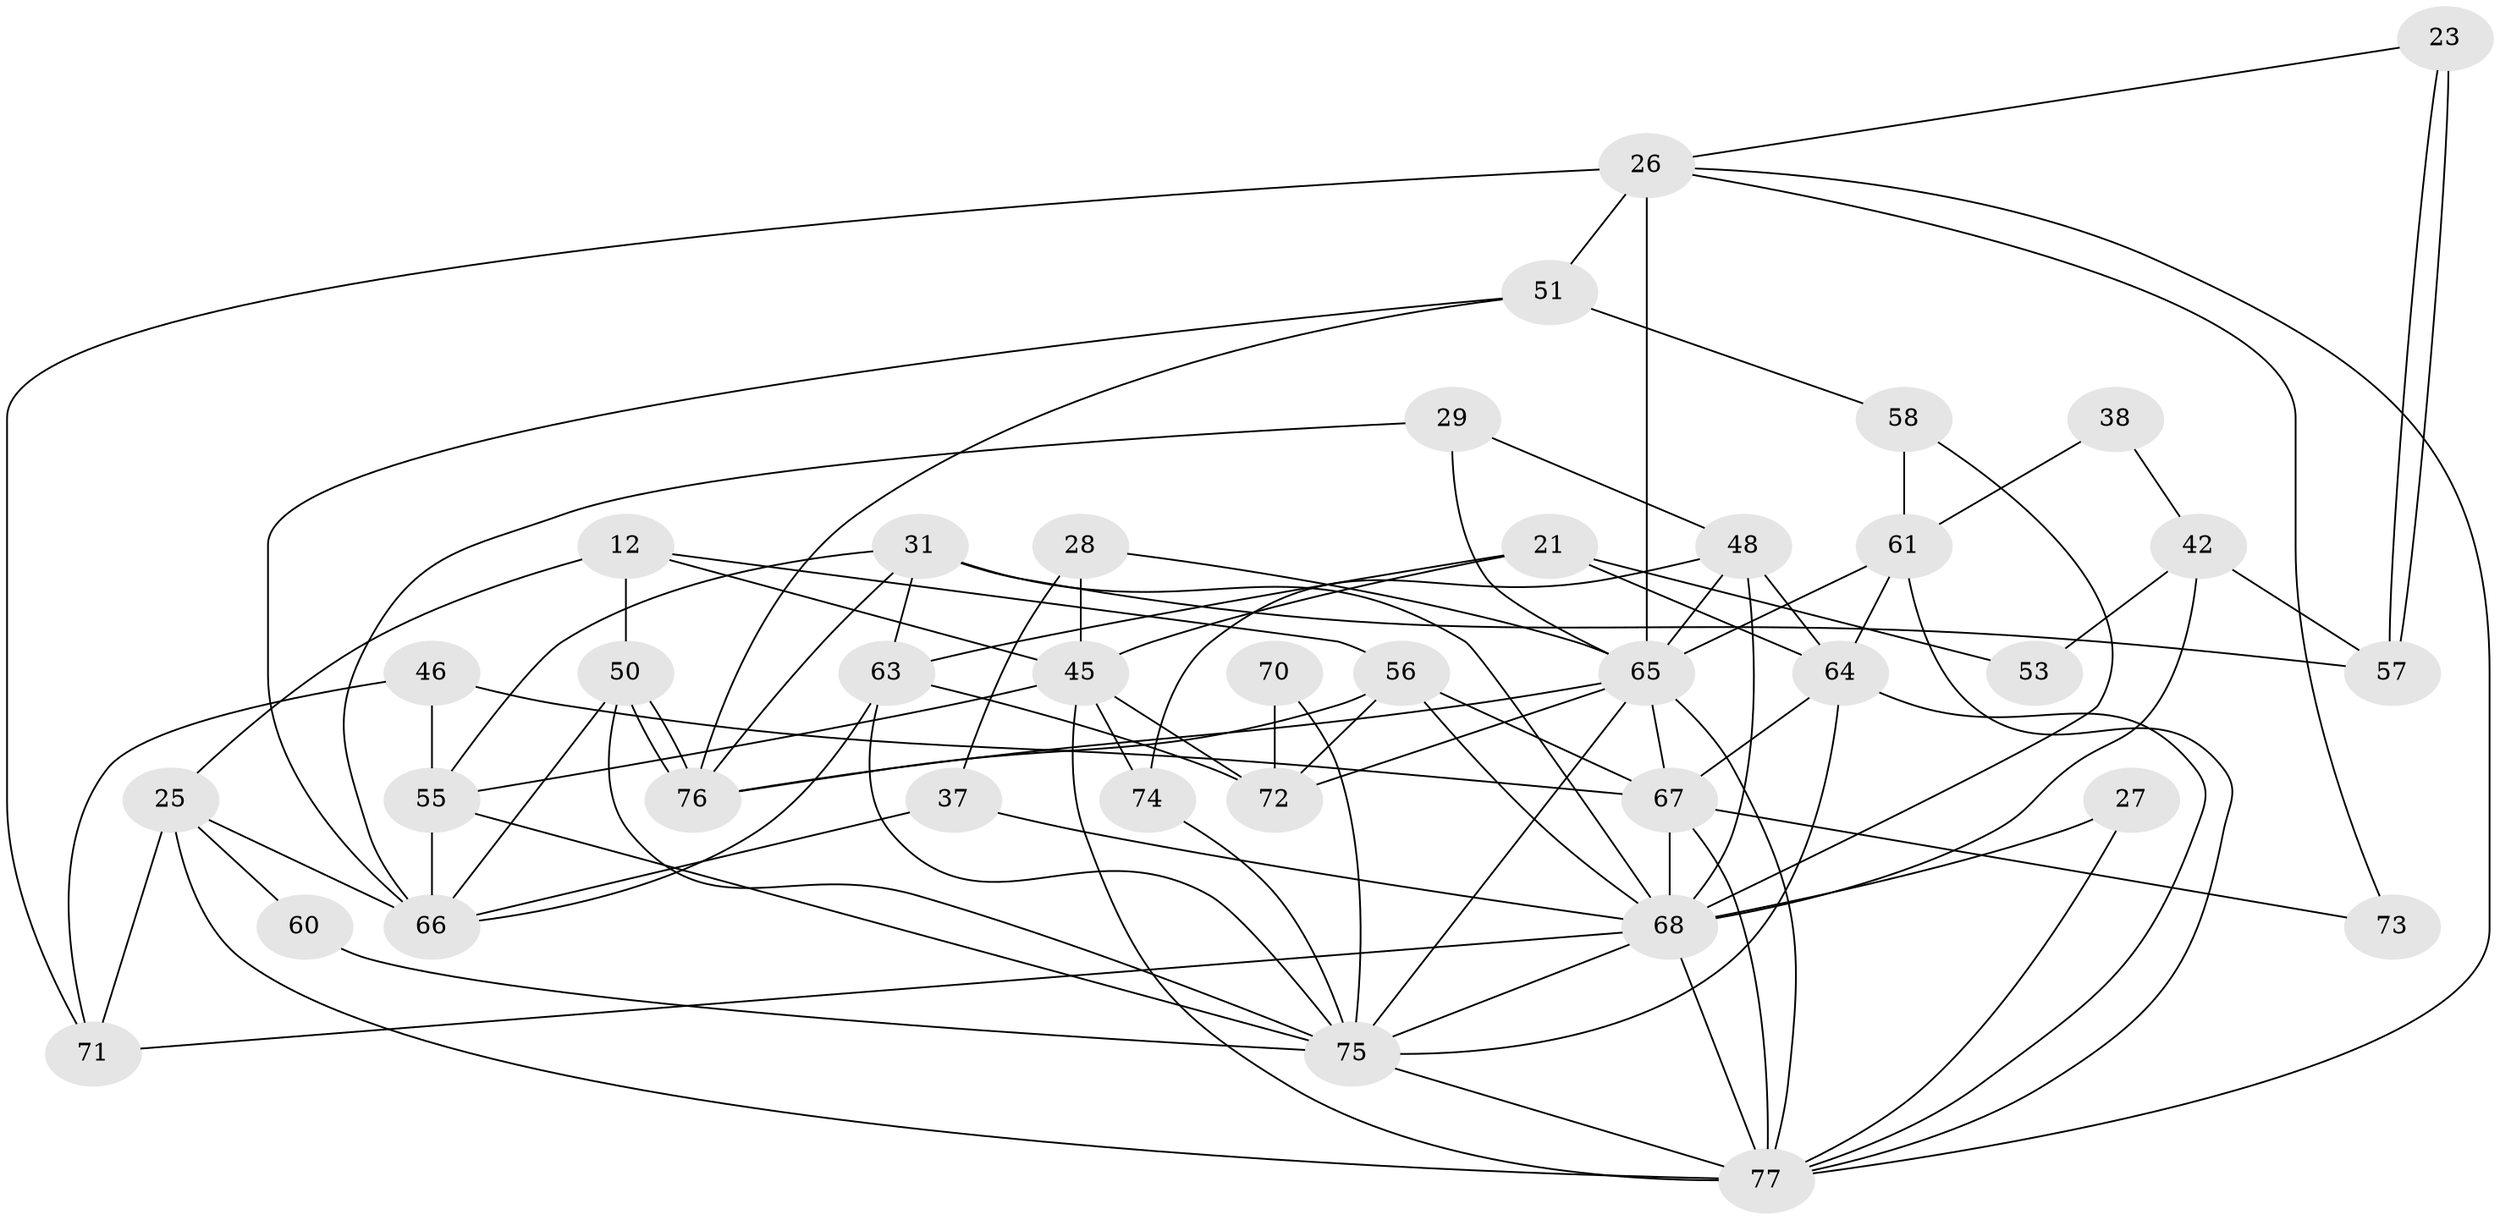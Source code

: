 // original degree distribution, {4: 0.2597402597402597, 6: 0.09090909090909091, 2: 0.1038961038961039, 3: 0.33766233766233766, 5: 0.14285714285714285, 8: 0.025974025974025976, 7: 0.03896103896103896}
// Generated by graph-tools (version 1.1) at 2025/52/03/04/25 21:52:13]
// undirected, 38 vertices, 91 edges
graph export_dot {
graph [start="1"]
  node [color=gray90,style=filled];
  12;
  21;
  23;
  25;
  26 [super="+18"];
  27;
  28;
  29;
  31 [super="+1"];
  37;
  38;
  42;
  45 [super="+40"];
  46;
  48 [super="+7"];
  50 [super="+30"];
  51 [super="+9"];
  53;
  55 [super="+19"];
  56 [super="+52"];
  57;
  58;
  60;
  61;
  63;
  64 [super="+11+34"];
  65 [super="+54"];
  66 [super="+14"];
  67 [super="+49+44"];
  68 [super="+8+36"];
  70;
  71;
  72 [super="+15+22"];
  73;
  74 [super="+10+13"];
  75 [super="+17+62"];
  76;
  77 [super="+41+59+69"];
  12 -- 25;
  12 -- 56;
  12 -- 50;
  12 -- 45;
  21 -- 63;
  21 -- 53;
  21 -- 45;
  21 -- 64;
  23 -- 57;
  23 -- 57;
  23 -- 26;
  25 -- 77;
  25 -- 71;
  25 -- 60;
  25 -- 66;
  26 -- 65 [weight=2];
  26 -- 77 [weight=2];
  26 -- 51 [weight=2];
  26 -- 71;
  26 -- 73;
  27 -- 68;
  27 -- 77;
  28 -- 65;
  28 -- 37;
  28 -- 45;
  29 -- 48;
  29 -- 66;
  29 -- 65;
  31 -- 76;
  31 -- 57 [weight=2];
  31 -- 63;
  31 -- 55;
  31 -- 68;
  37 -- 66;
  37 -- 68;
  38 -- 61;
  38 -- 42;
  42 -- 57;
  42 -- 53;
  42 -- 68 [weight=2];
  45 -- 77 [weight=4];
  45 -- 72;
  45 -- 74;
  45 -- 55;
  46 -- 55;
  46 -- 71;
  46 -- 67;
  48 -- 64;
  48 -- 74 [weight=2];
  48 -- 68 [weight=2];
  48 -- 65;
  50 -- 76 [weight=2];
  50 -- 76;
  50 -- 66;
  50 -- 75;
  51 -- 58;
  51 -- 76;
  51 -- 66;
  55 -- 66;
  55 -- 75;
  56 -- 67 [weight=2];
  56 -- 68;
  56 -- 72 [weight=2];
  56 -- 76;
  58 -- 61;
  58 -- 68;
  60 -- 75;
  61 -- 65;
  61 -- 64;
  61 -- 77;
  63 -- 66;
  63 -- 72;
  63 -- 75;
  64 -- 67;
  64 -- 77 [weight=2];
  64 -- 75;
  65 -- 67 [weight=3];
  65 -- 72 [weight=2];
  65 -- 75;
  65 -- 76;
  65 -- 77;
  67 -- 68 [weight=4];
  67 -- 73;
  67 -- 77 [weight=2];
  68 -- 77 [weight=2];
  68 -- 75 [weight=2];
  68 -- 71;
  70 -- 75;
  70 -- 72;
  74 -- 75 [weight=2];
  75 -- 77;
}
